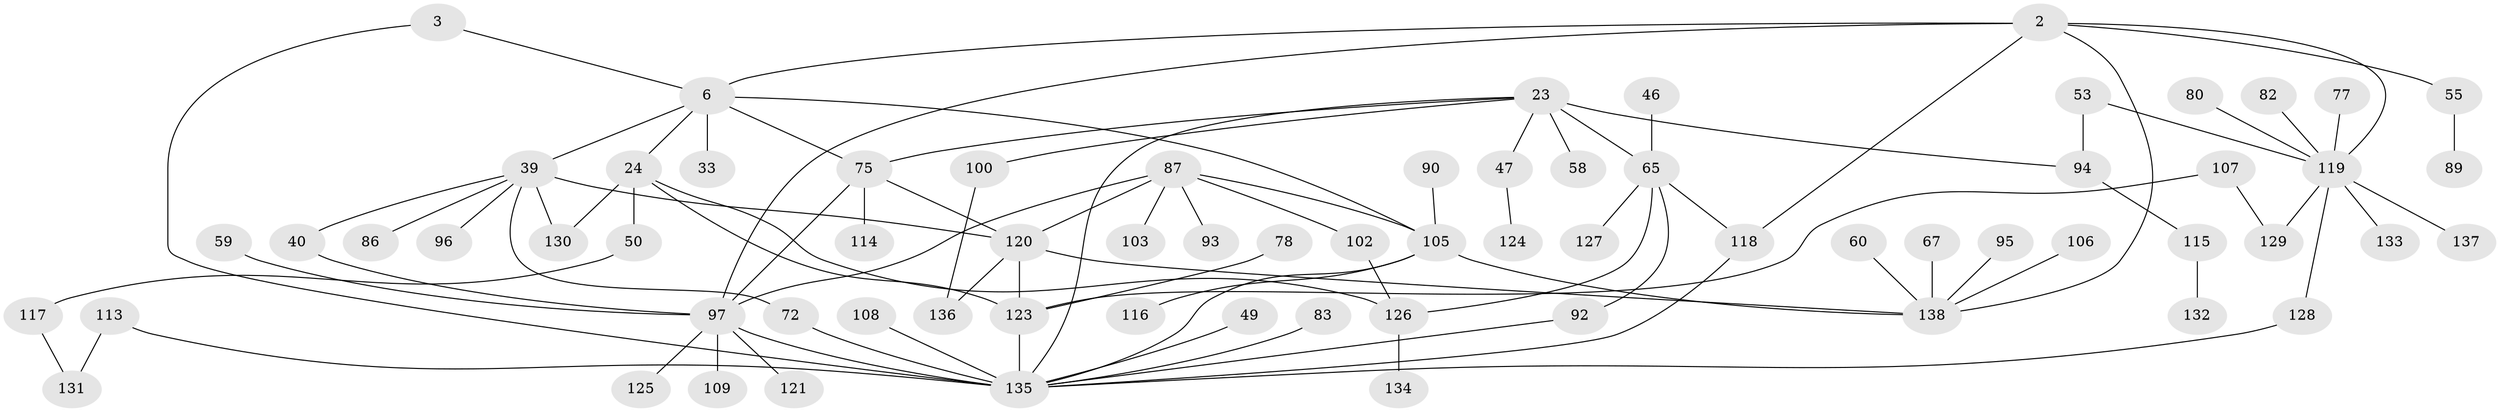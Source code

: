 // original degree distribution, {5: 0.07246376811594203, 8: 0.007246376811594203, 2: 0.32608695652173914, 6: 0.043478260869565216, 7: 0.014492753623188406, 3: 0.14492753623188406, 4: 0.08695652173913043, 1: 0.30434782608695654}
// Generated by graph-tools (version 1.1) at 2025/40/03/09/25 04:40:55]
// undirected, 69 vertices, 92 edges
graph export_dot {
graph [start="1"]
  node [color=gray90,style=filled];
  2;
  3;
  6 [super="+1"];
  23 [super="+14+16"];
  24 [super="+4"];
  33;
  39 [super="+38"];
  40;
  46;
  47;
  49;
  50;
  53;
  55;
  58;
  59;
  60;
  65 [super="+27"];
  67;
  72;
  75 [super="+45+70+48"];
  77;
  78;
  80;
  82;
  83;
  86;
  87 [super="+76+79"];
  89;
  90;
  92;
  93;
  94;
  95;
  96;
  97 [super="+25+43+71+84+32+26"];
  100;
  102;
  103;
  105 [super="+64+104"];
  106;
  107;
  108;
  109;
  113;
  114;
  115 [super="+112"];
  116;
  117;
  118 [super="+37"];
  119 [super="+11+91"];
  120 [super="+99+98+101+111"];
  121;
  123 [super="+66"];
  124;
  125;
  126 [super="+57+61+69"];
  127;
  128;
  129;
  130 [super="+122"];
  131;
  132;
  133;
  134;
  135 [super="+7+9+15+110"];
  136;
  137;
  138 [super="+54+81"];
  2 -- 6 [weight=2];
  2 -- 55;
  2 -- 119;
  2 -- 97;
  2 -- 118;
  2 -- 138 [weight=2];
  3 -- 6;
  3 -- 135;
  6 -- 33;
  6 -- 39 [weight=2];
  6 -- 24;
  6 -- 75;
  6 -- 105;
  23 -- 47;
  23 -- 58;
  23 -- 65 [weight=2];
  23 -- 135;
  23 -- 100;
  23 -- 94;
  23 -- 75;
  24 -- 126;
  24 -- 50;
  24 -- 123 [weight=2];
  24 -- 130;
  39 -- 96;
  39 -- 40;
  39 -- 72;
  39 -- 86;
  39 -- 120;
  39 -- 130;
  40 -- 97;
  46 -- 65;
  47 -- 124;
  49 -- 135;
  50 -- 117;
  53 -- 94;
  53 -- 119;
  55 -- 89;
  59 -- 97;
  60 -- 138;
  65 -- 92;
  65 -- 118;
  65 -- 127;
  65 -- 126;
  67 -- 138;
  72 -- 135;
  75 -- 97;
  75 -- 114;
  75 -- 120;
  77 -- 119;
  78 -- 123;
  80 -- 119;
  82 -- 119;
  83 -- 135;
  87 -- 105 [weight=2];
  87 -- 97 [weight=2];
  87 -- 102;
  87 -- 103;
  87 -- 120;
  87 -- 93;
  90 -- 105;
  92 -- 135;
  94 -- 115 [weight=2];
  95 -- 138;
  97 -- 109;
  97 -- 135 [weight=2];
  97 -- 121;
  97 -- 125;
  100 -- 136;
  102 -- 126;
  105 -- 135 [weight=2];
  105 -- 138 [weight=2];
  105 -- 116;
  106 -- 138;
  107 -- 129;
  107 -- 123;
  108 -- 135;
  113 -- 131;
  113 -- 135;
  115 -- 132;
  117 -- 131;
  118 -- 135;
  119 -- 129;
  119 -- 128;
  119 -- 133;
  119 -- 137;
  120 -- 138;
  120 -- 123;
  120 -- 136;
  123 -- 135 [weight=3];
  126 -- 134;
  128 -- 135;
}
